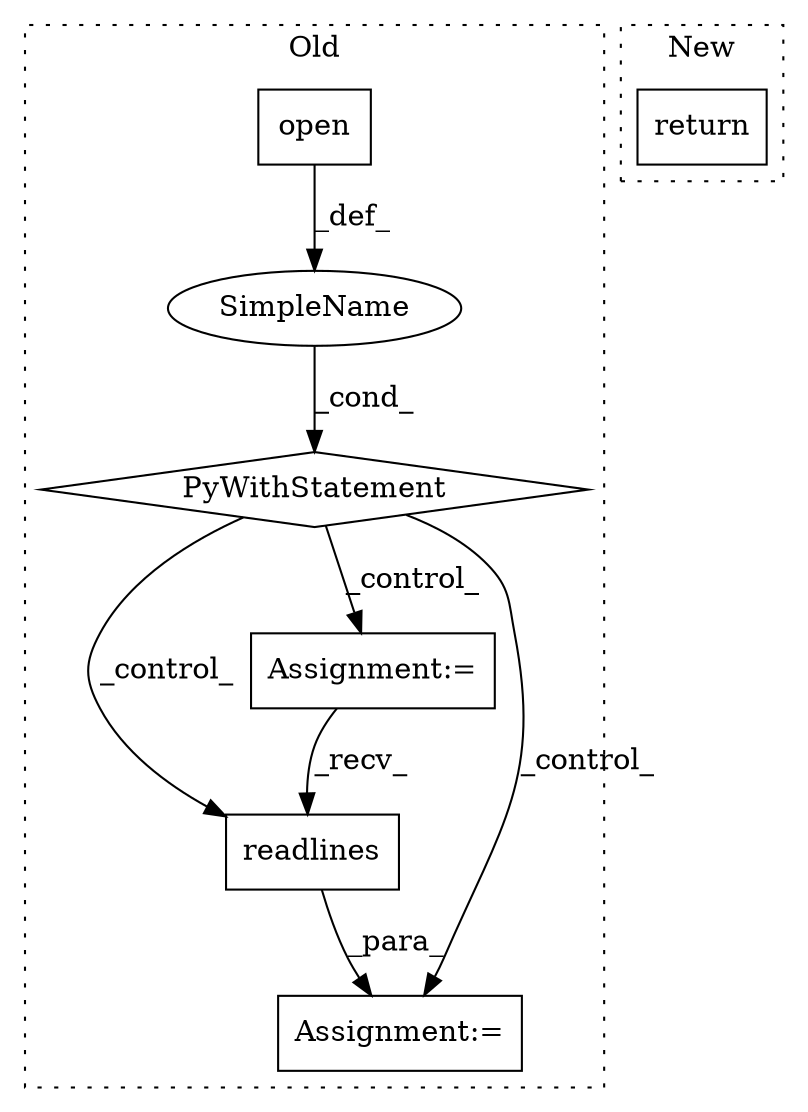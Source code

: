 digraph G {
subgraph cluster0 {
1 [label="readlines" a="32" s="1447" l="11" shape="box"];
3 [label="Assignment:=" a="7" s="1435" l="32" shape="box"];
4 [label="Assignment:=" a="7" s="1307" l="4" shape="box"];
5 [label="PyWithStatement" a="104" s="1263,1288" l="10,2" shape="diamond"];
6 [label="SimpleName" a="42" s="" l="" shape="ellipse"];
7 [label="open" a="32" s="1273,1287" l="5,1" shape="box"];
label = "Old";
style="dotted";
}
subgraph cluster1 {
2 [label="return" a="41" s="1231" l="7" shape="box"];
label = "New";
style="dotted";
}
1 -> 3 [label="_para_"];
4 -> 1 [label="_recv_"];
5 -> 4 [label="_control_"];
5 -> 1 [label="_control_"];
5 -> 3 [label="_control_"];
6 -> 5 [label="_cond_"];
7 -> 6 [label="_def_"];
}